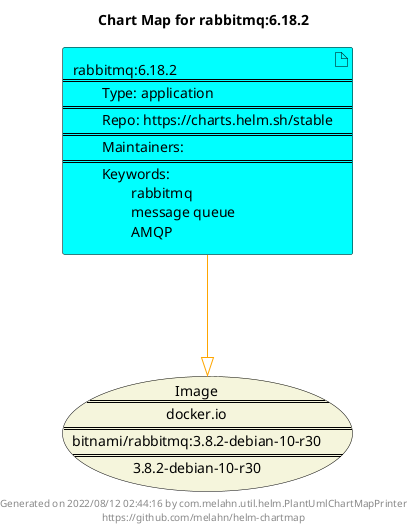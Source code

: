 @startuml
skinparam linetype ortho
skinparam backgroundColor white
skinparam usecaseBorderColor black
skinparam usecaseArrowColor LightSlateGray
skinparam artifactBorderColor black
skinparam artifactArrowColor LightSlateGray

title Chart Map for rabbitmq:6.18.2

'There is one referenced Helm Chart
artifact "rabbitmq:6.18.2\n====\n\tType: application\n====\n\tRepo: https://charts.helm.sh/stable\n====\n\tMaintainers: \n====\n\tKeywords: \n\t\trabbitmq\n\t\tmessage queue\n\t\tAMQP" as rabbitmq_6_18_2 #Aqua

'There is one referenced Docker Image
usecase "Image\n====\ndocker.io\n====\nbitnami/rabbitmq:3.8.2-debian-10-r30\n====\n3.8.2-debian-10-r30" as docker_io_bitnami_rabbitmq_3_8_2_debian_10_r30 #Beige

'Chart Dependencies
rabbitmq_6_18_2--[#orange]-|>docker_io_bitnami_rabbitmq_3_8_2_debian_10_r30

center footer Generated on 2022/08/12 02:44:16 by com.melahn.util.helm.PlantUmlChartMapPrinter\nhttps://github.com/melahn/helm-chartmap
@enduml
